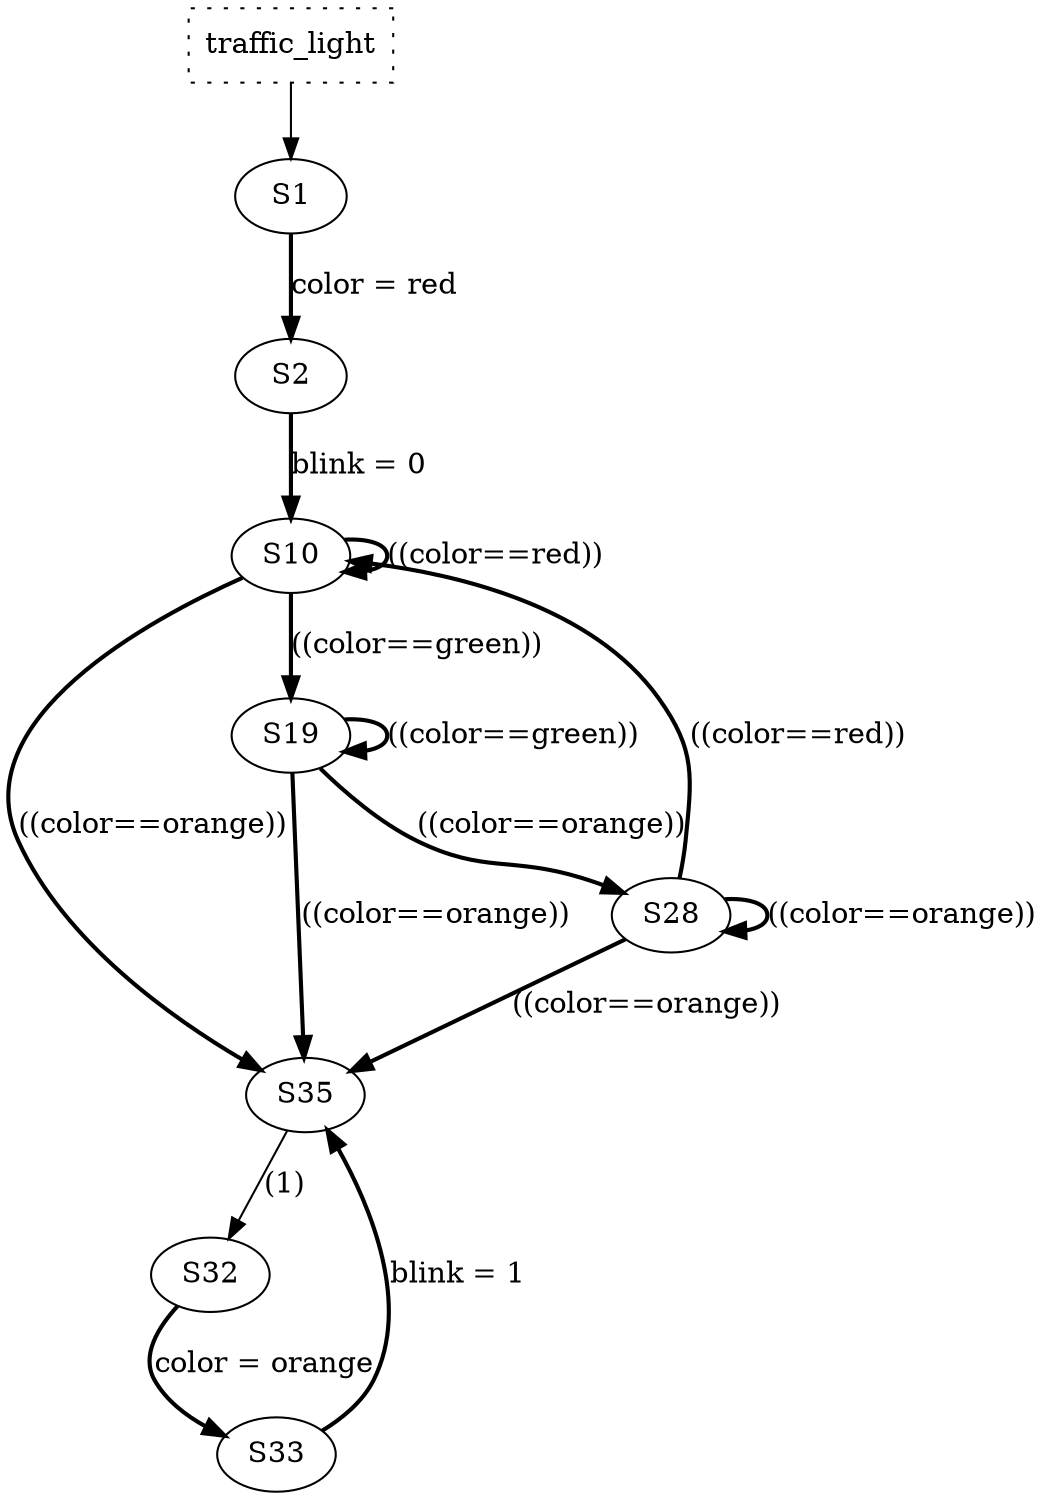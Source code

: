 digraph p_traffic_light {
size="8,10";
  GT [shape=box,style=dotted,label="traffic_light"];
  GT -> S1;
	S1 -> S2  [color=black,style=bold,label="color = red"];
	S2 -> S10  [color=black,style=bold,label="blink = 0"];
	S10 -> S10  [color=black,style=bold,label="((color==red))"];
	S10 -> S19  [color=black,style=bold,label="((color==green))"];
	S10 -> S35  [color=black,style=bold,label="((color==orange))"];
	S19 -> S19  [color=black,style=bold,label="((color==green))"];
	S19 -> S28  [color=black,style=bold,label="((color==orange))"];
	S19 -> S35  [color=black,style=bold,label="((color==orange))"];
	S28 -> S10  [color=black,style=bold,label="((color==red))"];
	S28 -> S35  [color=black,style=bold,label="((color==orange))"];
	S28 -> S28  [color=black,style=bold,label="((color==orange))"];
	S35 -> S32  [color=black,style=solid,label="(1)"];
	S32 -> S33  [color=black,style=bold,label="color = orange"];
	S33 -> S35  [color=black,style=bold,label="blink = 1"];
}
digraph init {
size="8,10";
  GT [shape=box,style=dotted,label="init"];
  GT -> S2;
	S2 -> S3  [color=black,style=solid,label="(run traffic_light())"];
	S3 -> S0  [color=black,style=solid,label="-end-"];
  S3 [color=blue,style=bold,shape=box];
}
